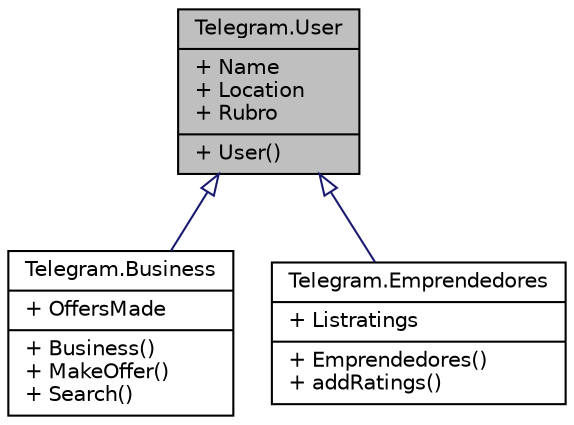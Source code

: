 digraph "Telegram.User"
{
 // INTERACTIVE_SVG=YES
 // LATEX_PDF_SIZE
  edge [fontname="Helvetica",fontsize="10",labelfontname="Helvetica",labelfontsize="10"];
  node [fontname="Helvetica",fontsize="10",shape=record];
  Node1 [label="{Telegram.User\n|+ Name\l+ Location\l+ Rubro\l|+ User()\l}",height=0.2,width=0.4,color="black", fillcolor="grey75", style="filled", fontcolor="black",tooltip=" "];
  Node1 -> Node2 [dir="back",color="midnightblue",fontsize="10",style="solid",arrowtail="onormal",fontname="Helvetica"];
  Node2 [label="{Telegram.Business\n|+ OffersMade\l|+ Business()\l+ MakeOffer()\l+ Search()\l}",height=0.2,width=0.4,color="black", fillcolor="white", style="filled",URL="$classTelegram_1_1Business.html",tooltip=" "];
  Node1 -> Node3 [dir="back",color="midnightblue",fontsize="10",style="solid",arrowtail="onormal",fontname="Helvetica"];
  Node3 [label="{Telegram.Emprendedores\n|+ Listratings\l|+ Emprendedores()\l+ addRatings()\l}",height=0.2,width=0.4,color="black", fillcolor="white", style="filled",URL="$classTelegram_1_1Emprendedores.html",tooltip=" "];
}
